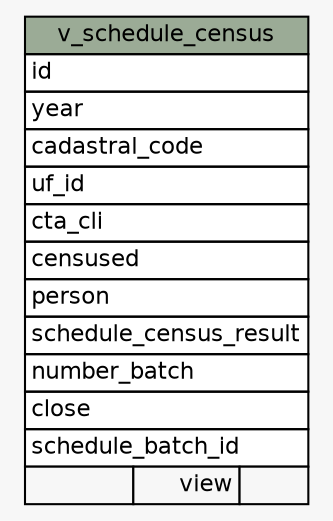 // dot 2.38.0 on Linux 4.10.0-32-generic
digraph "v_schedule_census" {
  graph [
    rankdir="RL"
    bgcolor="#f7f7f7"
  ];
  node [
    fontname="Helvetica"
    fontsize="11"
    shape="plaintext"
  ];
  edge [
    arrowsize="0.8"
  ];
  "v_schedule_census" [
    label=<
    <TABLE BORDER="0" CELLBORDER="1" CELLSPACING="0" BGCOLOR="#ffffff">
      <TR><TD PORT="v_schedule_census.heading" COLSPAN="3" BGCOLOR="#9bab96" ALIGN="CENTER">v_schedule_census</TD></TR>
      <TR><TD PORT="id" COLSPAN="3" ALIGN="LEFT">id</TD></TR>
      <TR><TD PORT="year" COLSPAN="3" ALIGN="LEFT">year</TD></TR>
      <TR><TD PORT="cadastral_code" COLSPAN="3" ALIGN="LEFT">cadastral_code</TD></TR>
      <TR><TD PORT="uf_id" COLSPAN="3" ALIGN="LEFT">uf_id</TD></TR>
      <TR><TD PORT="cta_cli" COLSPAN="3" ALIGN="LEFT">cta_cli</TD></TR>
      <TR><TD PORT="censused" COLSPAN="3" ALIGN="LEFT">censused</TD></TR>
      <TR><TD PORT="person" COLSPAN="3" ALIGN="LEFT">person</TD></TR>
      <TR><TD PORT="schedule_census_result" COLSPAN="3" ALIGN="LEFT">schedule_census_result</TD></TR>
      <TR><TD PORT="number_batch" COLSPAN="3" ALIGN="LEFT">number_batch</TD></TR>
      <TR><TD PORT="close" COLSPAN="3" ALIGN="LEFT">close</TD></TR>
      <TR><TD PORT="schedule_batch_id" COLSPAN="3" ALIGN="LEFT">schedule_batch_id</TD></TR>
      <TR><TD ALIGN="LEFT" BGCOLOR="#f7f7f7">  </TD><TD ALIGN="RIGHT" BGCOLOR="#f7f7f7">view</TD><TD ALIGN="RIGHT" BGCOLOR="#f7f7f7">  </TD></TR>
    </TABLE>>
    URL="tables/v_schedule_census.html#"
    tooltip="v_schedule_census"
  ];
}
